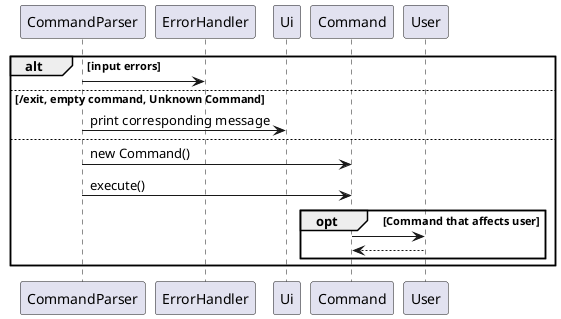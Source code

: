 @startuml
'https://plantuml.com/sequence-diagram
alt input errors
    CommandParser -> ErrorHandler
else /exit, empty command, Unknown Command
    CommandParser -> Ui: print corresponding message

else
CommandParser -> Command: new Command()
CommandParser -> Command: execute()
    opt Command that affects user
        Command -> User
        User --> Command
    end
end
@enduml